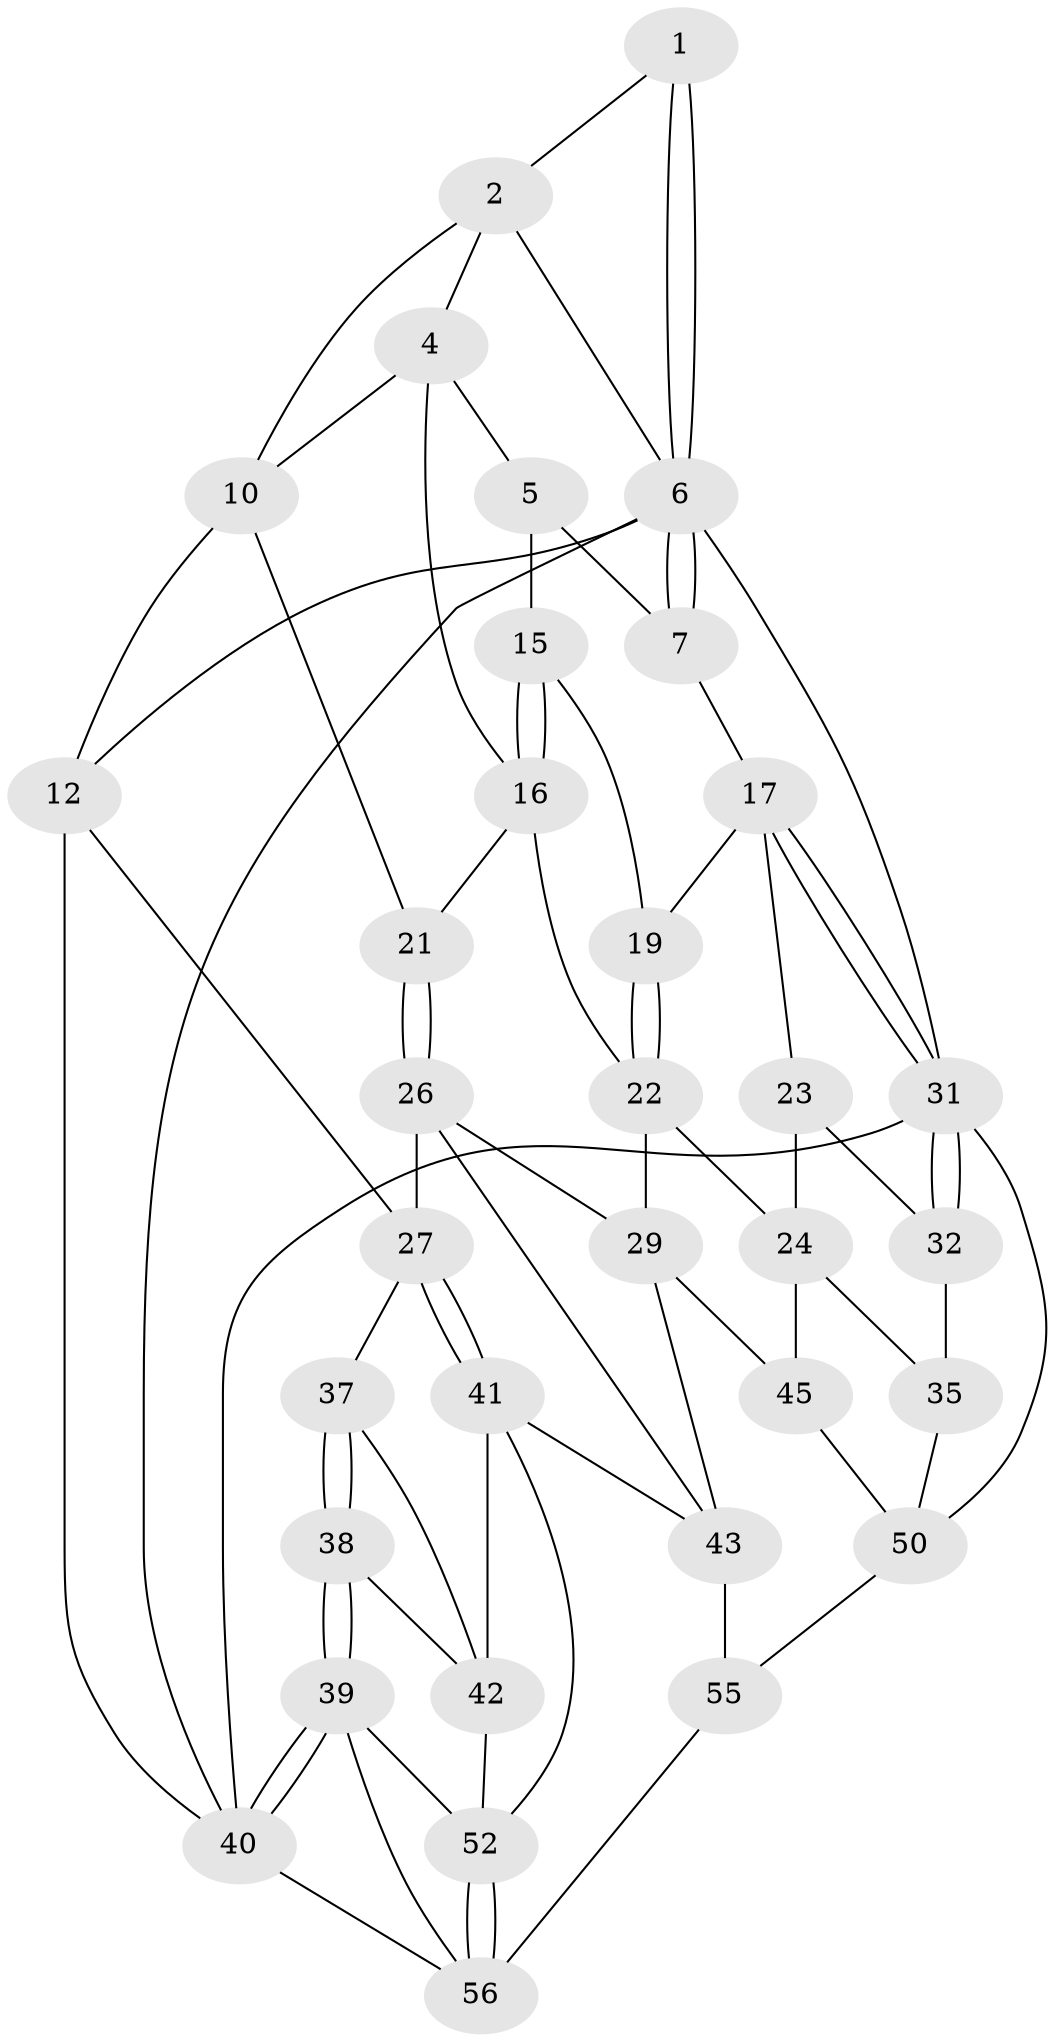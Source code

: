 // Generated by graph-tools (version 1.1) at 2025/52/02/27/25 19:52:40]
// undirected, 34 vertices, 75 edges
graph export_dot {
graph [start="1"]
  node [color=gray90,style=filled];
  1 [pos="+0.4967905192313341+0"];
  2 [pos="+0+0",super="+3"];
  4 [pos="+0.35788646415646364+0.1786389151400776",super="+14"];
  5 [pos="+0.4888179585475966+0.06336169039776743",super="+8"];
  6 [pos="+1+0",super="+9"];
  7 [pos="+1+0.06166956131801264"];
  10 [pos="+0.20636755726059455+0.30730658268814837",super="+11"];
  12 [pos="+0+0.3749066500491879",super="+13"];
  15 [pos="+0.6490938956369555+0.27534599657104125"];
  16 [pos="+0.4783652695802446+0.39595672212209126",super="+20"];
  17 [pos="+1+0.3367460771894639",super="+18"];
  19 [pos="+0.7023070821809241+0.41053108532456456"];
  21 [pos="+0.29328776102697046+0.5383247000919206"];
  22 [pos="+0.5895701777269422+0.5699408787613285",super="+25"];
  23 [pos="+0.788845480343071+0.5816386296704563"];
  24 [pos="+0.6565539551733104+0.5904889791742362",super="+36"];
  26 [pos="+0.30148367609208926+0.5970800132956663",super="+30"];
  27 [pos="+0.26898930998670423+0.6318884505679108",super="+28"];
  29 [pos="+0.575668548822413+0.6013734674572843",super="+46"];
  31 [pos="+1+0.7135215856735191",super="+34"];
  32 [pos="+1+0.7247854414099023",super="+33"];
  35 [pos="+0.8052237395689417+0.6901025473392602",super="+48"];
  37 [pos="+0.10512881500797737+0.6946215998947362"];
  38 [pos="+0+0.8277156713923847"];
  39 [pos="+0+0.8391174567978447",super="+57"];
  40 [pos="+0+0.8311185623508078",super="+47"];
  41 [pos="+0.21197182071194917+0.7690393821948839",super="+44"];
  42 [pos="+0.17790358982866256+0.7718598436757802",super="+51"];
  43 [pos="+0.4031036601463595+0.8408007154282002",super="+49"];
  45 [pos="+0.6918744666681119+0.8745812960779293"];
  50 [pos="+0.8640610259643685+0.8342775709934043",super="+54"];
  52 [pos="+0.20507691919812585+0.949637651280998",super="+53"];
  55 [pos="+0.5356192589501316+1"];
  56 [pos="+0.4113523293725814+1",super="+58"];
  1 -- 2;
  1 -- 6;
  1 -- 6;
  2 -- 10;
  2 -- 4;
  2 -- 6;
  4 -- 5;
  4 -- 16;
  4 -- 10;
  5 -- 15;
  5 -- 7;
  6 -- 7;
  6 -- 7;
  6 -- 31;
  6 -- 40;
  6 -- 12;
  7 -- 17;
  10 -- 12;
  10 -- 21;
  12 -- 40;
  12 -- 27;
  15 -- 16;
  15 -- 16;
  15 -- 19;
  16 -- 21;
  16 -- 22;
  17 -- 31;
  17 -- 31;
  17 -- 19;
  17 -- 23;
  19 -- 22;
  19 -- 22;
  21 -- 26;
  21 -- 26;
  22 -- 24;
  22 -- 29;
  23 -- 24;
  23 -- 32;
  24 -- 35;
  24 -- 45;
  26 -- 27;
  26 -- 43;
  26 -- 29;
  27 -- 41;
  27 -- 41;
  27 -- 37;
  29 -- 45;
  29 -- 43;
  31 -- 32;
  31 -- 32;
  31 -- 40;
  31 -- 50;
  32 -- 35 [weight=2];
  35 -- 50;
  37 -- 38;
  37 -- 38;
  37 -- 42;
  38 -- 39;
  38 -- 39;
  38 -- 42;
  39 -- 40;
  39 -- 40;
  39 -- 56;
  39 -- 52;
  40 -- 56;
  41 -- 42;
  41 -- 43;
  41 -- 52;
  42 -- 52;
  43 -- 55;
  45 -- 50;
  50 -- 55;
  52 -- 56;
  52 -- 56;
  55 -- 56;
}
